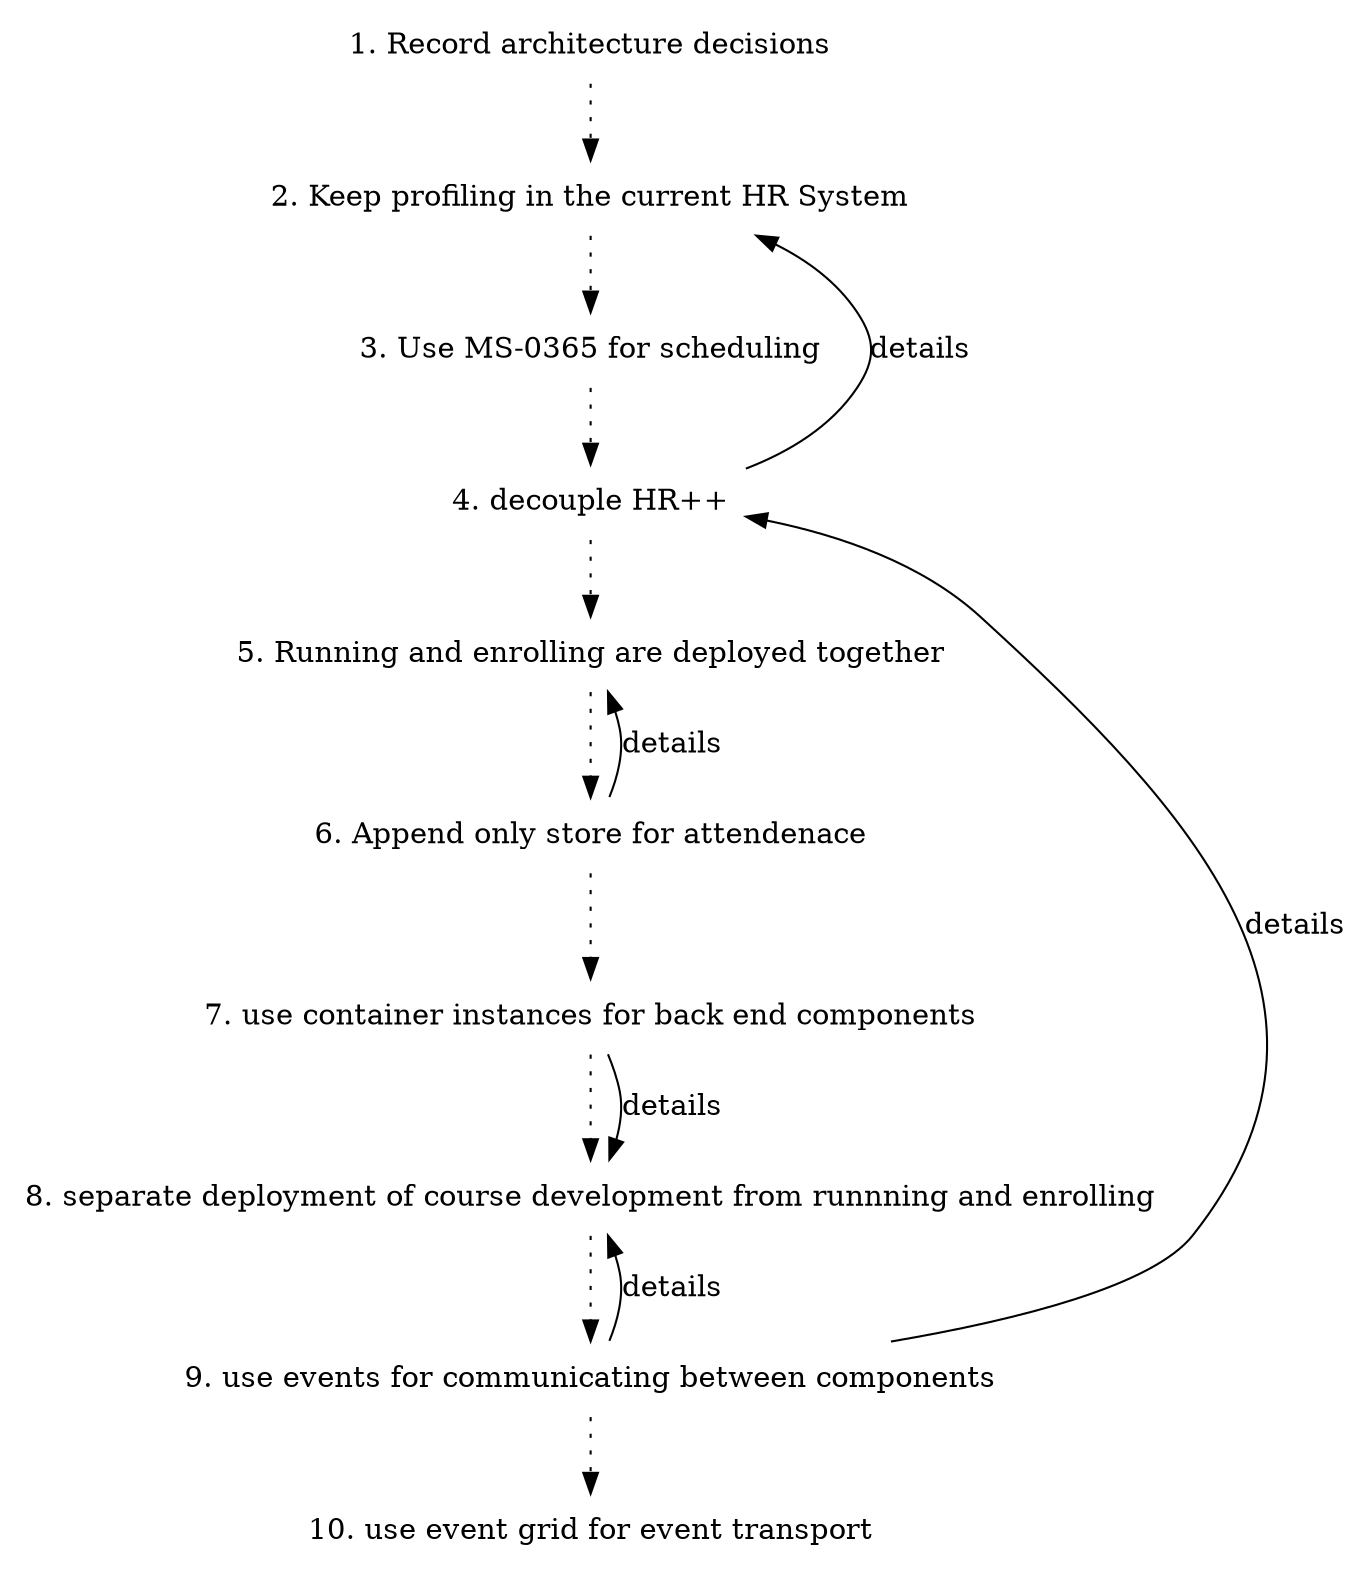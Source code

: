 digraph {
  node [shape=plaintext];
  subgraph {
    _1 [label="1. Record architecture decisions"; URL="0001-record-architecture-decisions.html"];
    _2 [label="2. Keep profiling in the current HR System"; URL="0002-keep-profiling-in-the-current-hr-system.html"];
    _1 -> _2 [style="dotted", weight=1];
    _3 [label="3. Use MS-0365 for scheduling"; URL="0003-use-ms-0365-for-scheduling.html"];
    _2 -> _3 [style="dotted", weight=1];
    _4 [label="4. decouple HR++"; URL="0004-decouple-hr.html"];
    _3 -> _4 [style="dotted", weight=1];
    _5 [label="5. Running and enrolling are deployed together"; URL="0005-running-and-enrolling-are-deployed-together.html"];
    _4 -> _5 [style="dotted", weight=1];
    _6 [label="6. Append only store for attendenace"; URL="0006-append-only-store-for-attendenace.html"];
    _5 -> _6 [style="dotted", weight=1];
    _7 [label="7. use container instances for back end components"; URL="0007-use-container-instances-for-back-end-components.html"];
    _6 -> _7 [style="dotted", weight=1];
    _8 [label="8. separate deployment of course development from runnning and enrolling"; URL="0008-separate-course-development-from-runnning-and-enrolling.html"];
    _7 -> _8 [style="dotted", weight=1];
    _9 [label="9. use events for communicating between components"; URL="0009-use-events-for-communicating-between-components.html"];
    _8 -> _9 [style="dotted", weight=1];
    _10 [label="10. use event grid for event transport"; URL="0010-use-event-grid-for-event-transport.html"];
    _9 -> _10 [style="dotted", weight=1];
  }
  _4 -> _2 [label="details", weight=0]
  _6 -> _5 [label="details", weight=0]
  _7 -> _8 [label="details", weight=0]
  _9 -> _8 [label="details", weight=0]
  _9 -> _4 [label="details", weight=0]
}
